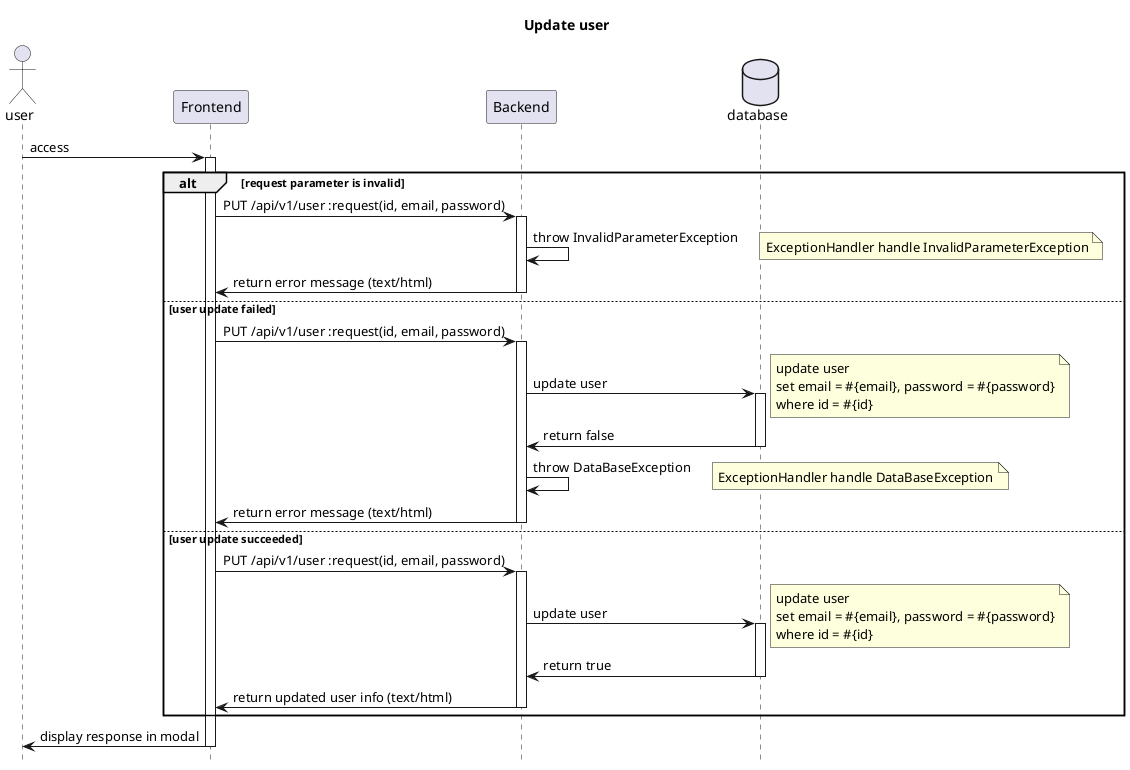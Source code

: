 @startuml Update user
title Update user

hide footbox
actor user
Participant Frontend as FE
Participant Backend as BE
database database as DB

user -> FE : access
activate FE
  alt request parameter is invalid
    FE -> BE : PUT /api/v1/user :request(id, email, password)
    activate BE
      BE -> BE : throw InvalidParameterException
      note right
        ExceptionHandler handle InvalidParameterException
      end note
      BE -> FE : return error message (text/html)
    deactivate BE
  else user update failed
    FE -> BE : PUT /api/v1/user :request(id, email, password)
    activate BE
      BE -> DB : update user
      activate DB
        note right
          update user
          set email = #{email}, password = #{password}
          where id = #{id}
        end note
        DB -> BE : return false
      deactivate DB
      BE -> BE : throw DataBaseException
      note right
        ExceptionHandler handle DataBaseException
      end note
      BE -> FE : return error message (text/html)
    deactivate BE
  else user update succeeded
    FE -> BE : PUT /api/v1/user :request(id, email, password)
    activate BE
      BE -> DB : update user
      activate DB
        note right
          update user
          set email = #{email}, password = #{password}
          where id = #{id}
        end note
        DB -> BE : return true
      deactivate DB
      BE -> FE : return updated user info (text/html)
    deactivate BE
  end
FE -> user : display response in modal
deactivate FE

@enduml